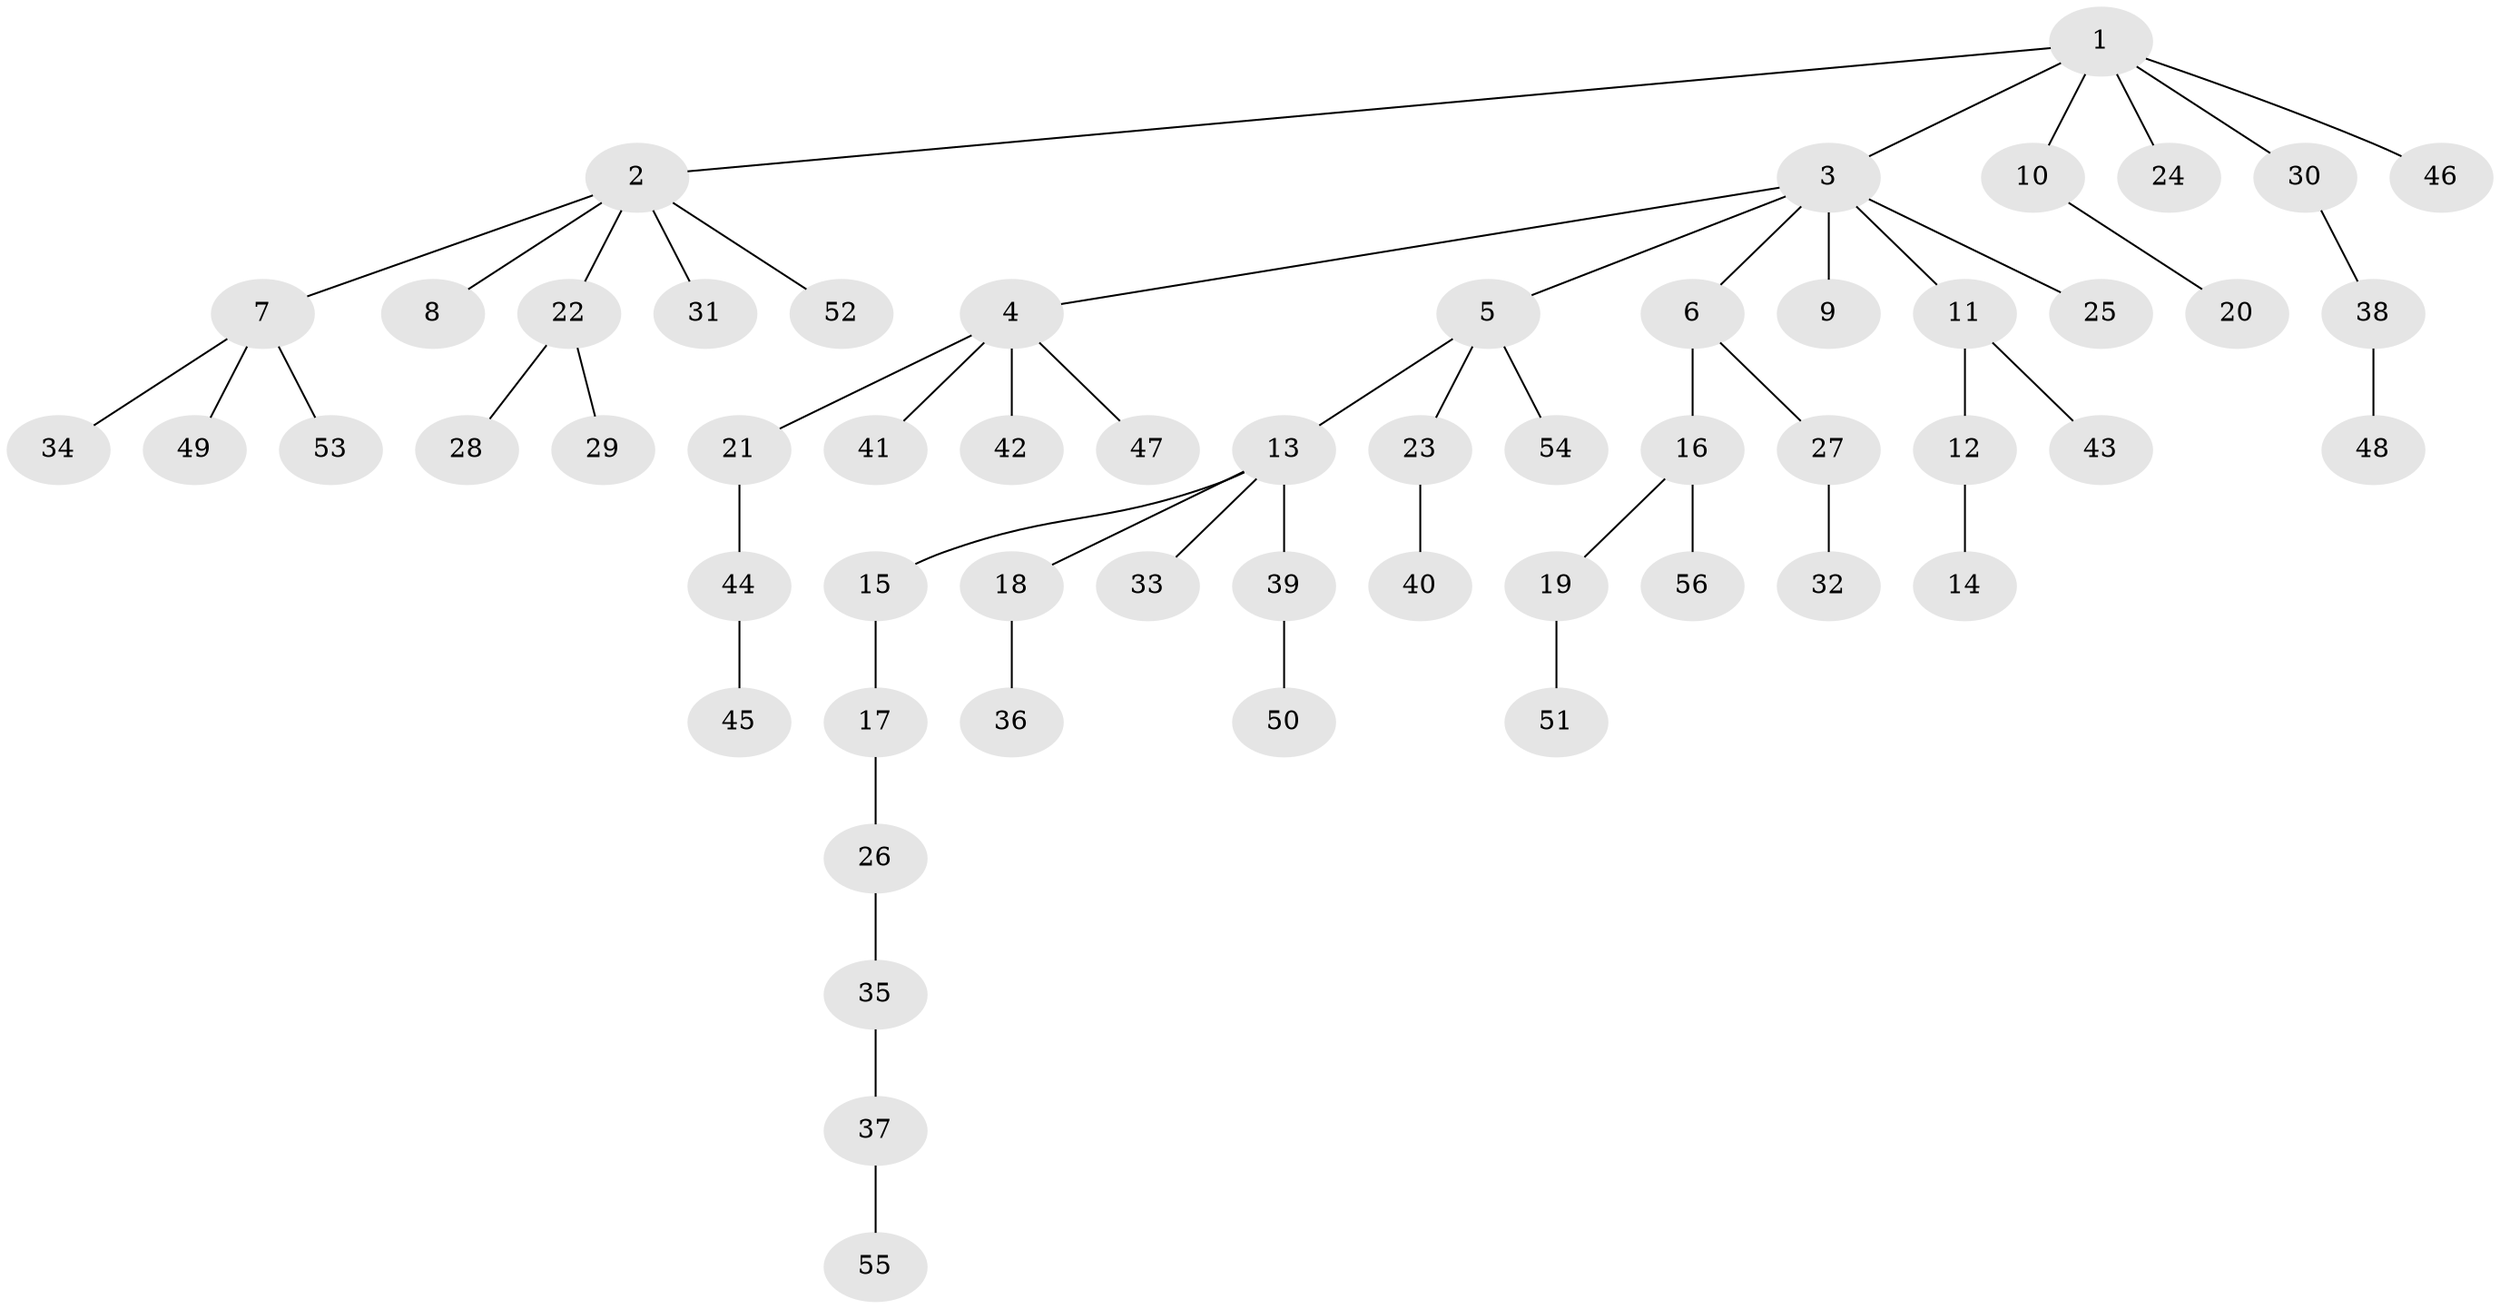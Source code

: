 // Generated by graph-tools (version 1.1) at 2025/11/02/27/25 16:11:25]
// undirected, 56 vertices, 55 edges
graph export_dot {
graph [start="1"]
  node [color=gray90,style=filled];
  1;
  2;
  3;
  4;
  5;
  6;
  7;
  8;
  9;
  10;
  11;
  12;
  13;
  14;
  15;
  16;
  17;
  18;
  19;
  20;
  21;
  22;
  23;
  24;
  25;
  26;
  27;
  28;
  29;
  30;
  31;
  32;
  33;
  34;
  35;
  36;
  37;
  38;
  39;
  40;
  41;
  42;
  43;
  44;
  45;
  46;
  47;
  48;
  49;
  50;
  51;
  52;
  53;
  54;
  55;
  56;
  1 -- 2;
  1 -- 3;
  1 -- 10;
  1 -- 24;
  1 -- 30;
  1 -- 46;
  2 -- 7;
  2 -- 8;
  2 -- 22;
  2 -- 31;
  2 -- 52;
  3 -- 4;
  3 -- 5;
  3 -- 6;
  3 -- 9;
  3 -- 11;
  3 -- 25;
  4 -- 21;
  4 -- 41;
  4 -- 42;
  4 -- 47;
  5 -- 13;
  5 -- 23;
  5 -- 54;
  6 -- 16;
  6 -- 27;
  7 -- 34;
  7 -- 49;
  7 -- 53;
  10 -- 20;
  11 -- 12;
  11 -- 43;
  12 -- 14;
  13 -- 15;
  13 -- 18;
  13 -- 33;
  13 -- 39;
  15 -- 17;
  16 -- 19;
  16 -- 56;
  17 -- 26;
  18 -- 36;
  19 -- 51;
  21 -- 44;
  22 -- 28;
  22 -- 29;
  23 -- 40;
  26 -- 35;
  27 -- 32;
  30 -- 38;
  35 -- 37;
  37 -- 55;
  38 -- 48;
  39 -- 50;
  44 -- 45;
}
